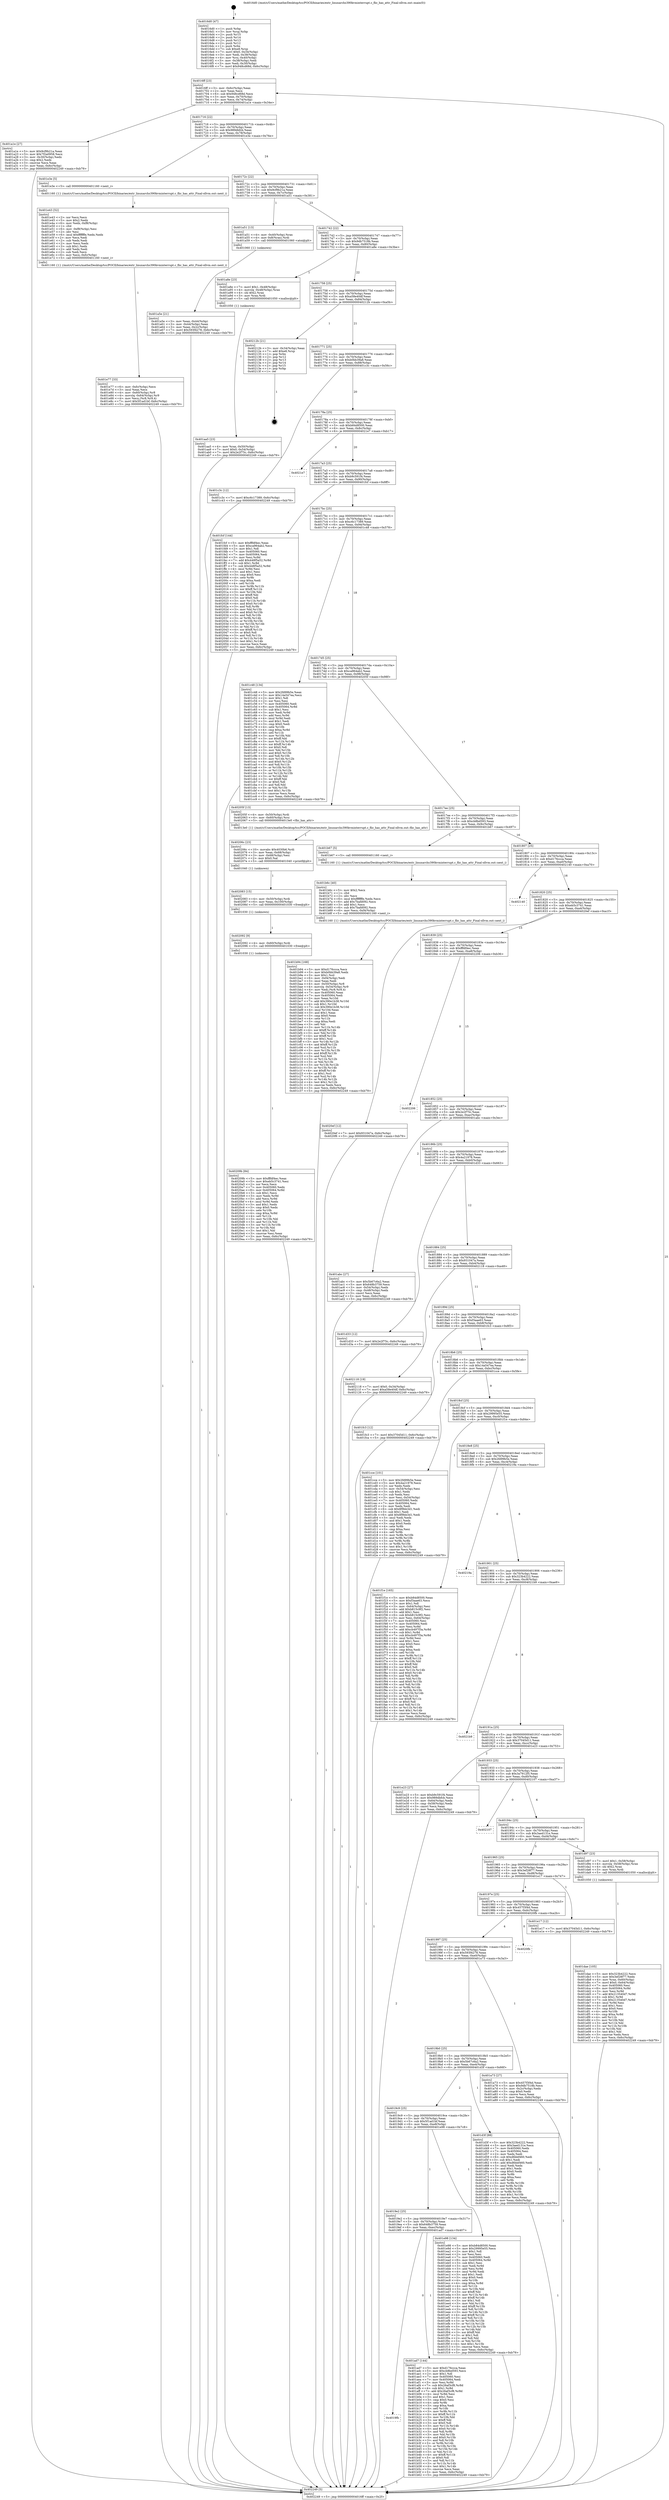 digraph "0x4016d0" {
  label = "0x4016d0 (/mnt/c/Users/mathe/Desktop/tcc/POCII/binaries/extr_linuxarchs390kvminterrupt.c_flic_has_attr_Final-ollvm.out::main(0))"
  labelloc = "t"
  node[shape=record]

  Entry [label="",width=0.3,height=0.3,shape=circle,fillcolor=black,style=filled]
  "0x4016ff" [label="{
     0x4016ff [23]\l
     | [instrs]\l
     &nbsp;&nbsp;0x4016ff \<+3\>: mov -0x6c(%rbp),%eax\l
     &nbsp;&nbsp;0x401702 \<+2\>: mov %eax,%ecx\l
     &nbsp;&nbsp;0x401704 \<+6\>: sub $0x948cd68d,%ecx\l
     &nbsp;&nbsp;0x40170a \<+3\>: mov %eax,-0x70(%rbp)\l
     &nbsp;&nbsp;0x40170d \<+3\>: mov %ecx,-0x74(%rbp)\l
     &nbsp;&nbsp;0x401710 \<+6\>: je 0000000000401a1e \<main+0x34e\>\l
  }"]
  "0x401a1e" [label="{
     0x401a1e [27]\l
     | [instrs]\l
     &nbsp;&nbsp;0x401a1e \<+5\>: mov $0x9cf9b21a,%eax\l
     &nbsp;&nbsp;0x401a23 \<+5\>: mov $0x7f2a0958,%ecx\l
     &nbsp;&nbsp;0x401a28 \<+3\>: mov -0x30(%rbp),%edx\l
     &nbsp;&nbsp;0x401a2b \<+3\>: cmp $0x2,%edx\l
     &nbsp;&nbsp;0x401a2e \<+3\>: cmovne %ecx,%eax\l
     &nbsp;&nbsp;0x401a31 \<+3\>: mov %eax,-0x6c(%rbp)\l
     &nbsp;&nbsp;0x401a34 \<+5\>: jmp 0000000000402249 \<main+0xb79\>\l
  }"]
  "0x401716" [label="{
     0x401716 [22]\l
     | [instrs]\l
     &nbsp;&nbsp;0x401716 \<+5\>: jmp 000000000040171b \<main+0x4b\>\l
     &nbsp;&nbsp;0x40171b \<+3\>: mov -0x70(%rbp),%eax\l
     &nbsp;&nbsp;0x40171e \<+5\>: sub $0x989dbfcb,%eax\l
     &nbsp;&nbsp;0x401723 \<+3\>: mov %eax,-0x78(%rbp)\l
     &nbsp;&nbsp;0x401726 \<+6\>: je 0000000000401e3e \<main+0x76e\>\l
  }"]
  "0x402249" [label="{
     0x402249 [5]\l
     | [instrs]\l
     &nbsp;&nbsp;0x402249 \<+5\>: jmp 00000000004016ff \<main+0x2f\>\l
  }"]
  "0x4016d0" [label="{
     0x4016d0 [47]\l
     | [instrs]\l
     &nbsp;&nbsp;0x4016d0 \<+1\>: push %rbp\l
     &nbsp;&nbsp;0x4016d1 \<+3\>: mov %rsp,%rbp\l
     &nbsp;&nbsp;0x4016d4 \<+2\>: push %r15\l
     &nbsp;&nbsp;0x4016d6 \<+2\>: push %r14\l
     &nbsp;&nbsp;0x4016d8 \<+2\>: push %r13\l
     &nbsp;&nbsp;0x4016da \<+2\>: push %r12\l
     &nbsp;&nbsp;0x4016dc \<+1\>: push %rbx\l
     &nbsp;&nbsp;0x4016dd \<+7\>: sub $0xe8,%rsp\l
     &nbsp;&nbsp;0x4016e4 \<+7\>: movl $0x0,-0x34(%rbp)\l
     &nbsp;&nbsp;0x4016eb \<+3\>: mov %edi,-0x38(%rbp)\l
     &nbsp;&nbsp;0x4016ee \<+4\>: mov %rsi,-0x40(%rbp)\l
     &nbsp;&nbsp;0x4016f2 \<+3\>: mov -0x38(%rbp),%edi\l
     &nbsp;&nbsp;0x4016f5 \<+3\>: mov %edi,-0x30(%rbp)\l
     &nbsp;&nbsp;0x4016f8 \<+7\>: movl $0x948cd68d,-0x6c(%rbp)\l
  }"]
  Exit [label="",width=0.3,height=0.3,shape=circle,fillcolor=black,style=filled,peripheries=2]
  "0x401e3e" [label="{
     0x401e3e [5]\l
     | [instrs]\l
     &nbsp;&nbsp;0x401e3e \<+5\>: call 0000000000401160 \<next_i\>\l
     | [calls]\l
     &nbsp;&nbsp;0x401160 \{1\} (/mnt/c/Users/mathe/Desktop/tcc/POCII/binaries/extr_linuxarchs390kvminterrupt.c_flic_has_attr_Final-ollvm.out::next_i)\l
  }"]
  "0x40172c" [label="{
     0x40172c [22]\l
     | [instrs]\l
     &nbsp;&nbsp;0x40172c \<+5\>: jmp 0000000000401731 \<main+0x61\>\l
     &nbsp;&nbsp;0x401731 \<+3\>: mov -0x70(%rbp),%eax\l
     &nbsp;&nbsp;0x401734 \<+5\>: sub $0x9cf9b21a,%eax\l
     &nbsp;&nbsp;0x401739 \<+3\>: mov %eax,-0x7c(%rbp)\l
     &nbsp;&nbsp;0x40173c \<+6\>: je 0000000000401a51 \<main+0x381\>\l
  }"]
  "0x40209b" [label="{
     0x40209b [84]\l
     | [instrs]\l
     &nbsp;&nbsp;0x40209b \<+5\>: mov $0xfffdf4ec,%eax\l
     &nbsp;&nbsp;0x4020a0 \<+5\>: mov $0xeb5c3741,%esi\l
     &nbsp;&nbsp;0x4020a5 \<+2\>: xor %ecx,%ecx\l
     &nbsp;&nbsp;0x4020a7 \<+7\>: mov 0x405060,%edx\l
     &nbsp;&nbsp;0x4020ae \<+8\>: mov 0x405064,%r8d\l
     &nbsp;&nbsp;0x4020b6 \<+3\>: sub $0x1,%ecx\l
     &nbsp;&nbsp;0x4020b9 \<+3\>: mov %edx,%r9d\l
     &nbsp;&nbsp;0x4020bc \<+3\>: add %ecx,%r9d\l
     &nbsp;&nbsp;0x4020bf \<+4\>: imul %r9d,%edx\l
     &nbsp;&nbsp;0x4020c3 \<+3\>: and $0x1,%edx\l
     &nbsp;&nbsp;0x4020c6 \<+3\>: cmp $0x0,%edx\l
     &nbsp;&nbsp;0x4020c9 \<+4\>: sete %r10b\l
     &nbsp;&nbsp;0x4020cd \<+4\>: cmp $0xa,%r8d\l
     &nbsp;&nbsp;0x4020d1 \<+4\>: setl %r11b\l
     &nbsp;&nbsp;0x4020d5 \<+3\>: mov %r10b,%bl\l
     &nbsp;&nbsp;0x4020d8 \<+3\>: and %r11b,%bl\l
     &nbsp;&nbsp;0x4020db \<+3\>: xor %r11b,%r10b\l
     &nbsp;&nbsp;0x4020de \<+3\>: or %r10b,%bl\l
     &nbsp;&nbsp;0x4020e1 \<+3\>: test $0x1,%bl\l
     &nbsp;&nbsp;0x4020e4 \<+3\>: cmovne %esi,%eax\l
     &nbsp;&nbsp;0x4020e7 \<+3\>: mov %eax,-0x6c(%rbp)\l
     &nbsp;&nbsp;0x4020ea \<+5\>: jmp 0000000000402249 \<main+0xb79\>\l
  }"]
  "0x401a51" [label="{
     0x401a51 [13]\l
     | [instrs]\l
     &nbsp;&nbsp;0x401a51 \<+4\>: mov -0x40(%rbp),%rax\l
     &nbsp;&nbsp;0x401a55 \<+4\>: mov 0x8(%rax),%rdi\l
     &nbsp;&nbsp;0x401a59 \<+5\>: call 0000000000401060 \<atoi@plt\>\l
     | [calls]\l
     &nbsp;&nbsp;0x401060 \{1\} (unknown)\l
  }"]
  "0x401742" [label="{
     0x401742 [22]\l
     | [instrs]\l
     &nbsp;&nbsp;0x401742 \<+5\>: jmp 0000000000401747 \<main+0x77\>\l
     &nbsp;&nbsp;0x401747 \<+3\>: mov -0x70(%rbp),%eax\l
     &nbsp;&nbsp;0x40174a \<+5\>: sub $0x9db7518b,%eax\l
     &nbsp;&nbsp;0x40174f \<+3\>: mov %eax,-0x80(%rbp)\l
     &nbsp;&nbsp;0x401752 \<+6\>: je 0000000000401a8e \<main+0x3be\>\l
  }"]
  "0x401a5e" [label="{
     0x401a5e [21]\l
     | [instrs]\l
     &nbsp;&nbsp;0x401a5e \<+3\>: mov %eax,-0x44(%rbp)\l
     &nbsp;&nbsp;0x401a61 \<+3\>: mov -0x44(%rbp),%eax\l
     &nbsp;&nbsp;0x401a64 \<+3\>: mov %eax,-0x2c(%rbp)\l
     &nbsp;&nbsp;0x401a67 \<+7\>: movl $0x593f4278,-0x6c(%rbp)\l
     &nbsp;&nbsp;0x401a6e \<+5\>: jmp 0000000000402249 \<main+0xb79\>\l
  }"]
  "0x402092" [label="{
     0x402092 [9]\l
     | [instrs]\l
     &nbsp;&nbsp;0x402092 \<+4\>: mov -0x60(%rbp),%rdi\l
     &nbsp;&nbsp;0x402096 \<+5\>: call 0000000000401030 \<free@plt\>\l
     | [calls]\l
     &nbsp;&nbsp;0x401030 \{1\} (unknown)\l
  }"]
  "0x401a8e" [label="{
     0x401a8e [23]\l
     | [instrs]\l
     &nbsp;&nbsp;0x401a8e \<+7\>: movl $0x1,-0x48(%rbp)\l
     &nbsp;&nbsp;0x401a95 \<+4\>: movslq -0x48(%rbp),%rax\l
     &nbsp;&nbsp;0x401a99 \<+4\>: shl $0x2,%rax\l
     &nbsp;&nbsp;0x401a9d \<+3\>: mov %rax,%rdi\l
     &nbsp;&nbsp;0x401aa0 \<+5\>: call 0000000000401050 \<malloc@plt\>\l
     | [calls]\l
     &nbsp;&nbsp;0x401050 \{1\} (unknown)\l
  }"]
  "0x401758" [label="{
     0x401758 [25]\l
     | [instrs]\l
     &nbsp;&nbsp;0x401758 \<+5\>: jmp 000000000040175d \<main+0x8d\>\l
     &nbsp;&nbsp;0x40175d \<+3\>: mov -0x70(%rbp),%eax\l
     &nbsp;&nbsp;0x401760 \<+5\>: sub $0xa58e40df,%eax\l
     &nbsp;&nbsp;0x401765 \<+6\>: mov %eax,-0x84(%rbp)\l
     &nbsp;&nbsp;0x40176b \<+6\>: je 000000000040212b \<main+0xa5b\>\l
  }"]
  "0x402083" [label="{
     0x402083 [15]\l
     | [instrs]\l
     &nbsp;&nbsp;0x402083 \<+4\>: mov -0x50(%rbp),%rdi\l
     &nbsp;&nbsp;0x402087 \<+6\>: mov %eax,-0x100(%rbp)\l
     &nbsp;&nbsp;0x40208d \<+5\>: call 0000000000401030 \<free@plt\>\l
     | [calls]\l
     &nbsp;&nbsp;0x401030 \{1\} (unknown)\l
  }"]
  "0x40212b" [label="{
     0x40212b [21]\l
     | [instrs]\l
     &nbsp;&nbsp;0x40212b \<+3\>: mov -0x34(%rbp),%eax\l
     &nbsp;&nbsp;0x40212e \<+7\>: add $0xe8,%rsp\l
     &nbsp;&nbsp;0x402135 \<+1\>: pop %rbx\l
     &nbsp;&nbsp;0x402136 \<+2\>: pop %r12\l
     &nbsp;&nbsp;0x402138 \<+2\>: pop %r13\l
     &nbsp;&nbsp;0x40213a \<+2\>: pop %r14\l
     &nbsp;&nbsp;0x40213c \<+2\>: pop %r15\l
     &nbsp;&nbsp;0x40213e \<+1\>: pop %rbp\l
     &nbsp;&nbsp;0x40213f \<+1\>: ret\l
  }"]
  "0x401771" [label="{
     0x401771 [25]\l
     | [instrs]\l
     &nbsp;&nbsp;0x401771 \<+5\>: jmp 0000000000401776 \<main+0xa6\>\l
     &nbsp;&nbsp;0x401776 \<+3\>: mov -0x70(%rbp),%eax\l
     &nbsp;&nbsp;0x401779 \<+5\>: sub $0xb0bb39a8,%eax\l
     &nbsp;&nbsp;0x40177e \<+6\>: mov %eax,-0x88(%rbp)\l
     &nbsp;&nbsp;0x401784 \<+6\>: je 0000000000401c3c \<main+0x56c\>\l
  }"]
  "0x40206c" [label="{
     0x40206c [23]\l
     | [instrs]\l
     &nbsp;&nbsp;0x40206c \<+10\>: movabs $0x4030b6,%rdi\l
     &nbsp;&nbsp;0x402076 \<+3\>: mov %eax,-0x68(%rbp)\l
     &nbsp;&nbsp;0x402079 \<+3\>: mov -0x68(%rbp),%esi\l
     &nbsp;&nbsp;0x40207c \<+2\>: mov $0x0,%al\l
     &nbsp;&nbsp;0x40207e \<+5\>: call 0000000000401040 \<printf@plt\>\l
     | [calls]\l
     &nbsp;&nbsp;0x401040 \{1\} (unknown)\l
  }"]
  "0x401c3c" [label="{
     0x401c3c [12]\l
     | [instrs]\l
     &nbsp;&nbsp;0x401c3c \<+7\>: movl $0xc6c17389,-0x6c(%rbp)\l
     &nbsp;&nbsp;0x401c43 \<+5\>: jmp 0000000000402249 \<main+0xb79\>\l
  }"]
  "0x40178a" [label="{
     0x40178a [25]\l
     | [instrs]\l
     &nbsp;&nbsp;0x40178a \<+5\>: jmp 000000000040178f \<main+0xbf\>\l
     &nbsp;&nbsp;0x40178f \<+3\>: mov -0x70(%rbp),%eax\l
     &nbsp;&nbsp;0x401792 \<+5\>: sub $0xb84d8500,%eax\l
     &nbsp;&nbsp;0x401797 \<+6\>: mov %eax,-0x8c(%rbp)\l
     &nbsp;&nbsp;0x40179d \<+6\>: je 00000000004021e7 \<main+0xb17\>\l
  }"]
  "0x401e77" [label="{
     0x401e77 [33]\l
     | [instrs]\l
     &nbsp;&nbsp;0x401e77 \<+6\>: mov -0xfc(%rbp),%ecx\l
     &nbsp;&nbsp;0x401e7d \<+3\>: imul %eax,%ecx\l
     &nbsp;&nbsp;0x401e80 \<+4\>: mov -0x60(%rbp),%r8\l
     &nbsp;&nbsp;0x401e84 \<+4\>: movslq -0x64(%rbp),%r9\l
     &nbsp;&nbsp;0x401e88 \<+4\>: mov %ecx,(%r8,%r9,4)\l
     &nbsp;&nbsp;0x401e8c \<+7\>: movl $0x5f1ad1bf,-0x6c(%rbp)\l
     &nbsp;&nbsp;0x401e93 \<+5\>: jmp 0000000000402249 \<main+0xb79\>\l
  }"]
  "0x4021e7" [label="{
     0x4021e7\l
  }", style=dashed]
  "0x4017a3" [label="{
     0x4017a3 [25]\l
     | [instrs]\l
     &nbsp;&nbsp;0x4017a3 \<+5\>: jmp 00000000004017a8 \<main+0xd8\>\l
     &nbsp;&nbsp;0x4017a8 \<+3\>: mov -0x70(%rbp),%eax\l
     &nbsp;&nbsp;0x4017ab \<+5\>: sub $0xb9c591f4,%eax\l
     &nbsp;&nbsp;0x4017b0 \<+6\>: mov %eax,-0x90(%rbp)\l
     &nbsp;&nbsp;0x4017b6 \<+6\>: je 0000000000401fcf \<main+0x8ff\>\l
  }"]
  "0x401e43" [label="{
     0x401e43 [52]\l
     | [instrs]\l
     &nbsp;&nbsp;0x401e43 \<+2\>: xor %ecx,%ecx\l
     &nbsp;&nbsp;0x401e45 \<+5\>: mov $0x2,%edx\l
     &nbsp;&nbsp;0x401e4a \<+6\>: mov %edx,-0xf8(%rbp)\l
     &nbsp;&nbsp;0x401e50 \<+1\>: cltd\l
     &nbsp;&nbsp;0x401e51 \<+6\>: mov -0xf8(%rbp),%esi\l
     &nbsp;&nbsp;0x401e57 \<+2\>: idiv %esi\l
     &nbsp;&nbsp;0x401e59 \<+6\>: imul $0xfffffffe,%edx,%edx\l
     &nbsp;&nbsp;0x401e5f \<+2\>: mov %ecx,%edi\l
     &nbsp;&nbsp;0x401e61 \<+2\>: sub %edx,%edi\l
     &nbsp;&nbsp;0x401e63 \<+2\>: mov %ecx,%edx\l
     &nbsp;&nbsp;0x401e65 \<+3\>: sub $0x1,%edx\l
     &nbsp;&nbsp;0x401e68 \<+2\>: add %edx,%edi\l
     &nbsp;&nbsp;0x401e6a \<+2\>: sub %edi,%ecx\l
     &nbsp;&nbsp;0x401e6c \<+6\>: mov %ecx,-0xfc(%rbp)\l
     &nbsp;&nbsp;0x401e72 \<+5\>: call 0000000000401160 \<next_i\>\l
     | [calls]\l
     &nbsp;&nbsp;0x401160 \{1\} (/mnt/c/Users/mathe/Desktop/tcc/POCII/binaries/extr_linuxarchs390kvminterrupt.c_flic_has_attr_Final-ollvm.out::next_i)\l
  }"]
  "0x401fcf" [label="{
     0x401fcf [144]\l
     | [instrs]\l
     &nbsp;&nbsp;0x401fcf \<+5\>: mov $0xfffdf4ec,%eax\l
     &nbsp;&nbsp;0x401fd4 \<+5\>: mov $0xca964ab2,%ecx\l
     &nbsp;&nbsp;0x401fd9 \<+2\>: mov $0x1,%dl\l
     &nbsp;&nbsp;0x401fdb \<+7\>: mov 0x405060,%esi\l
     &nbsp;&nbsp;0x401fe2 \<+7\>: mov 0x405064,%edi\l
     &nbsp;&nbsp;0x401fe9 \<+3\>: mov %esi,%r8d\l
     &nbsp;&nbsp;0x401fec \<+7\>: add $0x448f5a52,%r8d\l
     &nbsp;&nbsp;0x401ff3 \<+4\>: sub $0x1,%r8d\l
     &nbsp;&nbsp;0x401ff7 \<+7\>: sub $0x448f5a52,%r8d\l
     &nbsp;&nbsp;0x401ffe \<+4\>: imul %r8d,%esi\l
     &nbsp;&nbsp;0x402002 \<+3\>: and $0x1,%esi\l
     &nbsp;&nbsp;0x402005 \<+3\>: cmp $0x0,%esi\l
     &nbsp;&nbsp;0x402008 \<+4\>: sete %r9b\l
     &nbsp;&nbsp;0x40200c \<+3\>: cmp $0xa,%edi\l
     &nbsp;&nbsp;0x40200f \<+4\>: setl %r10b\l
     &nbsp;&nbsp;0x402013 \<+3\>: mov %r9b,%r11b\l
     &nbsp;&nbsp;0x402016 \<+4\>: xor $0xff,%r11b\l
     &nbsp;&nbsp;0x40201a \<+3\>: mov %r10b,%bl\l
     &nbsp;&nbsp;0x40201d \<+3\>: xor $0xff,%bl\l
     &nbsp;&nbsp;0x402020 \<+3\>: xor $0x0,%dl\l
     &nbsp;&nbsp;0x402023 \<+3\>: mov %r11b,%r14b\l
     &nbsp;&nbsp;0x402026 \<+4\>: and $0x0,%r14b\l
     &nbsp;&nbsp;0x40202a \<+3\>: and %dl,%r9b\l
     &nbsp;&nbsp;0x40202d \<+3\>: mov %bl,%r15b\l
     &nbsp;&nbsp;0x402030 \<+4\>: and $0x0,%r15b\l
     &nbsp;&nbsp;0x402034 \<+3\>: and %dl,%r10b\l
     &nbsp;&nbsp;0x402037 \<+3\>: or %r9b,%r14b\l
     &nbsp;&nbsp;0x40203a \<+3\>: or %r10b,%r15b\l
     &nbsp;&nbsp;0x40203d \<+3\>: xor %r15b,%r14b\l
     &nbsp;&nbsp;0x402040 \<+3\>: or %bl,%r11b\l
     &nbsp;&nbsp;0x402043 \<+4\>: xor $0xff,%r11b\l
     &nbsp;&nbsp;0x402047 \<+3\>: or $0x0,%dl\l
     &nbsp;&nbsp;0x40204a \<+3\>: and %dl,%r11b\l
     &nbsp;&nbsp;0x40204d \<+3\>: or %r11b,%r14b\l
     &nbsp;&nbsp;0x402050 \<+4\>: test $0x1,%r14b\l
     &nbsp;&nbsp;0x402054 \<+3\>: cmovne %ecx,%eax\l
     &nbsp;&nbsp;0x402057 \<+3\>: mov %eax,-0x6c(%rbp)\l
     &nbsp;&nbsp;0x40205a \<+5\>: jmp 0000000000402249 \<main+0xb79\>\l
  }"]
  "0x4017bc" [label="{
     0x4017bc [25]\l
     | [instrs]\l
     &nbsp;&nbsp;0x4017bc \<+5\>: jmp 00000000004017c1 \<main+0xf1\>\l
     &nbsp;&nbsp;0x4017c1 \<+3\>: mov -0x70(%rbp),%eax\l
     &nbsp;&nbsp;0x4017c4 \<+5\>: sub $0xc6c17389,%eax\l
     &nbsp;&nbsp;0x4017c9 \<+6\>: mov %eax,-0x94(%rbp)\l
     &nbsp;&nbsp;0x4017cf \<+6\>: je 0000000000401c48 \<main+0x578\>\l
  }"]
  "0x401dae" [label="{
     0x401dae [105]\l
     | [instrs]\l
     &nbsp;&nbsp;0x401dae \<+5\>: mov $0x323b4222,%ecx\l
     &nbsp;&nbsp;0x401db3 \<+5\>: mov $0x3ef28f77,%edx\l
     &nbsp;&nbsp;0x401db8 \<+4\>: mov %rax,-0x60(%rbp)\l
     &nbsp;&nbsp;0x401dbc \<+7\>: movl $0x0,-0x64(%rbp)\l
     &nbsp;&nbsp;0x401dc3 \<+7\>: mov 0x405060,%esi\l
     &nbsp;&nbsp;0x401dca \<+8\>: mov 0x405064,%r8d\l
     &nbsp;&nbsp;0x401dd2 \<+3\>: mov %esi,%r9d\l
     &nbsp;&nbsp;0x401dd5 \<+7\>: add $0x213540d7,%r9d\l
     &nbsp;&nbsp;0x401ddc \<+4\>: sub $0x1,%r9d\l
     &nbsp;&nbsp;0x401de0 \<+7\>: sub $0x213540d7,%r9d\l
     &nbsp;&nbsp;0x401de7 \<+4\>: imul %r9d,%esi\l
     &nbsp;&nbsp;0x401deb \<+3\>: and $0x1,%esi\l
     &nbsp;&nbsp;0x401dee \<+3\>: cmp $0x0,%esi\l
     &nbsp;&nbsp;0x401df1 \<+4\>: sete %r10b\l
     &nbsp;&nbsp;0x401df5 \<+4\>: cmp $0xa,%r8d\l
     &nbsp;&nbsp;0x401df9 \<+4\>: setl %r11b\l
     &nbsp;&nbsp;0x401dfd \<+3\>: mov %r10b,%bl\l
     &nbsp;&nbsp;0x401e00 \<+3\>: and %r11b,%bl\l
     &nbsp;&nbsp;0x401e03 \<+3\>: xor %r11b,%r10b\l
     &nbsp;&nbsp;0x401e06 \<+3\>: or %r10b,%bl\l
     &nbsp;&nbsp;0x401e09 \<+3\>: test $0x1,%bl\l
     &nbsp;&nbsp;0x401e0c \<+3\>: cmovne %edx,%ecx\l
     &nbsp;&nbsp;0x401e0f \<+3\>: mov %ecx,-0x6c(%rbp)\l
     &nbsp;&nbsp;0x401e12 \<+5\>: jmp 0000000000402249 \<main+0xb79\>\l
  }"]
  "0x401c48" [label="{
     0x401c48 [134]\l
     | [instrs]\l
     &nbsp;&nbsp;0x401c48 \<+5\>: mov $0x2fd99b5e,%eax\l
     &nbsp;&nbsp;0x401c4d \<+5\>: mov $0x14a547ea,%ecx\l
     &nbsp;&nbsp;0x401c52 \<+2\>: mov $0x1,%dl\l
     &nbsp;&nbsp;0x401c54 \<+2\>: xor %esi,%esi\l
     &nbsp;&nbsp;0x401c56 \<+7\>: mov 0x405060,%edi\l
     &nbsp;&nbsp;0x401c5d \<+8\>: mov 0x405064,%r8d\l
     &nbsp;&nbsp;0x401c65 \<+3\>: sub $0x1,%esi\l
     &nbsp;&nbsp;0x401c68 \<+3\>: mov %edi,%r9d\l
     &nbsp;&nbsp;0x401c6b \<+3\>: add %esi,%r9d\l
     &nbsp;&nbsp;0x401c6e \<+4\>: imul %r9d,%edi\l
     &nbsp;&nbsp;0x401c72 \<+3\>: and $0x1,%edi\l
     &nbsp;&nbsp;0x401c75 \<+3\>: cmp $0x0,%edi\l
     &nbsp;&nbsp;0x401c78 \<+4\>: sete %r10b\l
     &nbsp;&nbsp;0x401c7c \<+4\>: cmp $0xa,%r8d\l
     &nbsp;&nbsp;0x401c80 \<+4\>: setl %r11b\l
     &nbsp;&nbsp;0x401c84 \<+3\>: mov %r10b,%bl\l
     &nbsp;&nbsp;0x401c87 \<+3\>: xor $0xff,%bl\l
     &nbsp;&nbsp;0x401c8a \<+3\>: mov %r11b,%r14b\l
     &nbsp;&nbsp;0x401c8d \<+4\>: xor $0xff,%r14b\l
     &nbsp;&nbsp;0x401c91 \<+3\>: xor $0x0,%dl\l
     &nbsp;&nbsp;0x401c94 \<+3\>: mov %bl,%r15b\l
     &nbsp;&nbsp;0x401c97 \<+4\>: and $0x0,%r15b\l
     &nbsp;&nbsp;0x401c9b \<+3\>: and %dl,%r10b\l
     &nbsp;&nbsp;0x401c9e \<+3\>: mov %r14b,%r12b\l
     &nbsp;&nbsp;0x401ca1 \<+4\>: and $0x0,%r12b\l
     &nbsp;&nbsp;0x401ca5 \<+3\>: and %dl,%r11b\l
     &nbsp;&nbsp;0x401ca8 \<+3\>: or %r10b,%r15b\l
     &nbsp;&nbsp;0x401cab \<+3\>: or %r11b,%r12b\l
     &nbsp;&nbsp;0x401cae \<+3\>: xor %r12b,%r15b\l
     &nbsp;&nbsp;0x401cb1 \<+3\>: or %r14b,%bl\l
     &nbsp;&nbsp;0x401cb4 \<+3\>: xor $0xff,%bl\l
     &nbsp;&nbsp;0x401cb7 \<+3\>: or $0x0,%dl\l
     &nbsp;&nbsp;0x401cba \<+2\>: and %dl,%bl\l
     &nbsp;&nbsp;0x401cbc \<+3\>: or %bl,%r15b\l
     &nbsp;&nbsp;0x401cbf \<+4\>: test $0x1,%r15b\l
     &nbsp;&nbsp;0x401cc3 \<+3\>: cmovne %ecx,%eax\l
     &nbsp;&nbsp;0x401cc6 \<+3\>: mov %eax,-0x6c(%rbp)\l
     &nbsp;&nbsp;0x401cc9 \<+5\>: jmp 0000000000402249 \<main+0xb79\>\l
  }"]
  "0x4017d5" [label="{
     0x4017d5 [25]\l
     | [instrs]\l
     &nbsp;&nbsp;0x4017d5 \<+5\>: jmp 00000000004017da \<main+0x10a\>\l
     &nbsp;&nbsp;0x4017da \<+3\>: mov -0x70(%rbp),%eax\l
     &nbsp;&nbsp;0x4017dd \<+5\>: sub $0xca964ab2,%eax\l
     &nbsp;&nbsp;0x4017e2 \<+6\>: mov %eax,-0x98(%rbp)\l
     &nbsp;&nbsp;0x4017e8 \<+6\>: je 000000000040205f \<main+0x98f\>\l
  }"]
  "0x401b94" [label="{
     0x401b94 [168]\l
     | [instrs]\l
     &nbsp;&nbsp;0x401b94 \<+5\>: mov $0xd176ccca,%ecx\l
     &nbsp;&nbsp;0x401b99 \<+5\>: mov $0xb0bb39a8,%edx\l
     &nbsp;&nbsp;0x401b9e \<+3\>: mov $0x1,%sil\l
     &nbsp;&nbsp;0x401ba1 \<+6\>: mov -0xf4(%rbp),%edi\l
     &nbsp;&nbsp;0x401ba7 \<+3\>: imul %eax,%edi\l
     &nbsp;&nbsp;0x401baa \<+4\>: mov -0x50(%rbp),%r8\l
     &nbsp;&nbsp;0x401bae \<+4\>: movslq -0x54(%rbp),%r9\l
     &nbsp;&nbsp;0x401bb2 \<+4\>: mov %edi,(%r8,%r9,4)\l
     &nbsp;&nbsp;0x401bb6 \<+7\>: mov 0x405060,%eax\l
     &nbsp;&nbsp;0x401bbd \<+7\>: mov 0x405064,%edi\l
     &nbsp;&nbsp;0x401bc4 \<+3\>: mov %eax,%r10d\l
     &nbsp;&nbsp;0x401bc7 \<+7\>: add $0x390e1b38,%r10d\l
     &nbsp;&nbsp;0x401bce \<+4\>: sub $0x1,%r10d\l
     &nbsp;&nbsp;0x401bd2 \<+7\>: sub $0x390e1b38,%r10d\l
     &nbsp;&nbsp;0x401bd9 \<+4\>: imul %r10d,%eax\l
     &nbsp;&nbsp;0x401bdd \<+3\>: and $0x1,%eax\l
     &nbsp;&nbsp;0x401be0 \<+3\>: cmp $0x0,%eax\l
     &nbsp;&nbsp;0x401be3 \<+4\>: sete %r11b\l
     &nbsp;&nbsp;0x401be7 \<+3\>: cmp $0xa,%edi\l
     &nbsp;&nbsp;0x401bea \<+3\>: setl %bl\l
     &nbsp;&nbsp;0x401bed \<+3\>: mov %r11b,%r14b\l
     &nbsp;&nbsp;0x401bf0 \<+4\>: xor $0xff,%r14b\l
     &nbsp;&nbsp;0x401bf4 \<+3\>: mov %bl,%r15b\l
     &nbsp;&nbsp;0x401bf7 \<+4\>: xor $0xff,%r15b\l
     &nbsp;&nbsp;0x401bfb \<+4\>: xor $0x1,%sil\l
     &nbsp;&nbsp;0x401bff \<+3\>: mov %r14b,%r12b\l
     &nbsp;&nbsp;0x401c02 \<+4\>: and $0xff,%r12b\l
     &nbsp;&nbsp;0x401c06 \<+3\>: and %sil,%r11b\l
     &nbsp;&nbsp;0x401c09 \<+3\>: mov %r15b,%r13b\l
     &nbsp;&nbsp;0x401c0c \<+4\>: and $0xff,%r13b\l
     &nbsp;&nbsp;0x401c10 \<+3\>: and %sil,%bl\l
     &nbsp;&nbsp;0x401c13 \<+3\>: or %r11b,%r12b\l
     &nbsp;&nbsp;0x401c16 \<+3\>: or %bl,%r13b\l
     &nbsp;&nbsp;0x401c19 \<+3\>: xor %r13b,%r12b\l
     &nbsp;&nbsp;0x401c1c \<+3\>: or %r15b,%r14b\l
     &nbsp;&nbsp;0x401c1f \<+4\>: xor $0xff,%r14b\l
     &nbsp;&nbsp;0x401c23 \<+4\>: or $0x1,%sil\l
     &nbsp;&nbsp;0x401c27 \<+3\>: and %sil,%r14b\l
     &nbsp;&nbsp;0x401c2a \<+3\>: or %r14b,%r12b\l
     &nbsp;&nbsp;0x401c2d \<+4\>: test $0x1,%r12b\l
     &nbsp;&nbsp;0x401c31 \<+3\>: cmovne %edx,%ecx\l
     &nbsp;&nbsp;0x401c34 \<+3\>: mov %ecx,-0x6c(%rbp)\l
     &nbsp;&nbsp;0x401c37 \<+5\>: jmp 0000000000402249 \<main+0xb79\>\l
  }"]
  "0x40205f" [label="{
     0x40205f [13]\l
     | [instrs]\l
     &nbsp;&nbsp;0x40205f \<+4\>: mov -0x50(%rbp),%rdi\l
     &nbsp;&nbsp;0x402063 \<+4\>: mov -0x60(%rbp),%rsi\l
     &nbsp;&nbsp;0x402067 \<+5\>: call 00000000004013e0 \<flic_has_attr\>\l
     | [calls]\l
     &nbsp;&nbsp;0x4013e0 \{1\} (/mnt/c/Users/mathe/Desktop/tcc/POCII/binaries/extr_linuxarchs390kvminterrupt.c_flic_has_attr_Final-ollvm.out::flic_has_attr)\l
  }"]
  "0x4017ee" [label="{
     0x4017ee [25]\l
     | [instrs]\l
     &nbsp;&nbsp;0x4017ee \<+5\>: jmp 00000000004017f3 \<main+0x123\>\l
     &nbsp;&nbsp;0x4017f3 \<+3\>: mov -0x70(%rbp),%eax\l
     &nbsp;&nbsp;0x4017f6 \<+5\>: sub $0xcb8bd593,%eax\l
     &nbsp;&nbsp;0x4017fb \<+6\>: mov %eax,-0x9c(%rbp)\l
     &nbsp;&nbsp;0x401801 \<+6\>: je 0000000000401b67 \<main+0x497\>\l
  }"]
  "0x401b6c" [label="{
     0x401b6c [40]\l
     | [instrs]\l
     &nbsp;&nbsp;0x401b6c \<+5\>: mov $0x2,%ecx\l
     &nbsp;&nbsp;0x401b71 \<+1\>: cltd\l
     &nbsp;&nbsp;0x401b72 \<+2\>: idiv %ecx\l
     &nbsp;&nbsp;0x401b74 \<+6\>: imul $0xfffffffe,%edx,%ecx\l
     &nbsp;&nbsp;0x401b7a \<+6\>: add $0x7bafd092,%ecx\l
     &nbsp;&nbsp;0x401b80 \<+3\>: add $0x1,%ecx\l
     &nbsp;&nbsp;0x401b83 \<+6\>: sub $0x7bafd092,%ecx\l
     &nbsp;&nbsp;0x401b89 \<+6\>: mov %ecx,-0xf4(%rbp)\l
     &nbsp;&nbsp;0x401b8f \<+5\>: call 0000000000401160 \<next_i\>\l
     | [calls]\l
     &nbsp;&nbsp;0x401160 \{1\} (/mnt/c/Users/mathe/Desktop/tcc/POCII/binaries/extr_linuxarchs390kvminterrupt.c_flic_has_attr_Final-ollvm.out::next_i)\l
  }"]
  "0x401b67" [label="{
     0x401b67 [5]\l
     | [instrs]\l
     &nbsp;&nbsp;0x401b67 \<+5\>: call 0000000000401160 \<next_i\>\l
     | [calls]\l
     &nbsp;&nbsp;0x401160 \{1\} (/mnt/c/Users/mathe/Desktop/tcc/POCII/binaries/extr_linuxarchs390kvminterrupt.c_flic_has_attr_Final-ollvm.out::next_i)\l
  }"]
  "0x401807" [label="{
     0x401807 [25]\l
     | [instrs]\l
     &nbsp;&nbsp;0x401807 \<+5\>: jmp 000000000040180c \<main+0x13c\>\l
     &nbsp;&nbsp;0x40180c \<+3\>: mov -0x70(%rbp),%eax\l
     &nbsp;&nbsp;0x40180f \<+5\>: sub $0xd176ccca,%eax\l
     &nbsp;&nbsp;0x401814 \<+6\>: mov %eax,-0xa0(%rbp)\l
     &nbsp;&nbsp;0x40181a \<+6\>: je 0000000000402140 \<main+0xa70\>\l
  }"]
  "0x4019fb" [label="{
     0x4019fb\l
  }", style=dashed]
  "0x402140" [label="{
     0x402140\l
  }", style=dashed]
  "0x401820" [label="{
     0x401820 [25]\l
     | [instrs]\l
     &nbsp;&nbsp;0x401820 \<+5\>: jmp 0000000000401825 \<main+0x155\>\l
     &nbsp;&nbsp;0x401825 \<+3\>: mov -0x70(%rbp),%eax\l
     &nbsp;&nbsp;0x401828 \<+5\>: sub $0xeb5c3741,%eax\l
     &nbsp;&nbsp;0x40182d \<+6\>: mov %eax,-0xa4(%rbp)\l
     &nbsp;&nbsp;0x401833 \<+6\>: je 00000000004020ef \<main+0xa1f\>\l
  }"]
  "0x401ad7" [label="{
     0x401ad7 [144]\l
     | [instrs]\l
     &nbsp;&nbsp;0x401ad7 \<+5\>: mov $0xd176ccca,%eax\l
     &nbsp;&nbsp;0x401adc \<+5\>: mov $0xcb8bd593,%ecx\l
     &nbsp;&nbsp;0x401ae1 \<+2\>: mov $0x1,%dl\l
     &nbsp;&nbsp;0x401ae3 \<+7\>: mov 0x405060,%esi\l
     &nbsp;&nbsp;0x401aea \<+7\>: mov 0x405064,%edi\l
     &nbsp;&nbsp;0x401af1 \<+3\>: mov %esi,%r8d\l
     &nbsp;&nbsp;0x401af4 \<+7\>: sub $0x26af3cf8,%r8d\l
     &nbsp;&nbsp;0x401afb \<+4\>: sub $0x1,%r8d\l
     &nbsp;&nbsp;0x401aff \<+7\>: add $0x26af3cf8,%r8d\l
     &nbsp;&nbsp;0x401b06 \<+4\>: imul %r8d,%esi\l
     &nbsp;&nbsp;0x401b0a \<+3\>: and $0x1,%esi\l
     &nbsp;&nbsp;0x401b0d \<+3\>: cmp $0x0,%esi\l
     &nbsp;&nbsp;0x401b10 \<+4\>: sete %r9b\l
     &nbsp;&nbsp;0x401b14 \<+3\>: cmp $0xa,%edi\l
     &nbsp;&nbsp;0x401b17 \<+4\>: setl %r10b\l
     &nbsp;&nbsp;0x401b1b \<+3\>: mov %r9b,%r11b\l
     &nbsp;&nbsp;0x401b1e \<+4\>: xor $0xff,%r11b\l
     &nbsp;&nbsp;0x401b22 \<+3\>: mov %r10b,%bl\l
     &nbsp;&nbsp;0x401b25 \<+3\>: xor $0xff,%bl\l
     &nbsp;&nbsp;0x401b28 \<+3\>: xor $0x0,%dl\l
     &nbsp;&nbsp;0x401b2b \<+3\>: mov %r11b,%r14b\l
     &nbsp;&nbsp;0x401b2e \<+4\>: and $0x0,%r14b\l
     &nbsp;&nbsp;0x401b32 \<+3\>: and %dl,%r9b\l
     &nbsp;&nbsp;0x401b35 \<+3\>: mov %bl,%r15b\l
     &nbsp;&nbsp;0x401b38 \<+4\>: and $0x0,%r15b\l
     &nbsp;&nbsp;0x401b3c \<+3\>: and %dl,%r10b\l
     &nbsp;&nbsp;0x401b3f \<+3\>: or %r9b,%r14b\l
     &nbsp;&nbsp;0x401b42 \<+3\>: or %r10b,%r15b\l
     &nbsp;&nbsp;0x401b45 \<+3\>: xor %r15b,%r14b\l
     &nbsp;&nbsp;0x401b48 \<+3\>: or %bl,%r11b\l
     &nbsp;&nbsp;0x401b4b \<+4\>: xor $0xff,%r11b\l
     &nbsp;&nbsp;0x401b4f \<+3\>: or $0x0,%dl\l
     &nbsp;&nbsp;0x401b52 \<+3\>: and %dl,%r11b\l
     &nbsp;&nbsp;0x401b55 \<+3\>: or %r11b,%r14b\l
     &nbsp;&nbsp;0x401b58 \<+4\>: test $0x1,%r14b\l
     &nbsp;&nbsp;0x401b5c \<+3\>: cmovne %ecx,%eax\l
     &nbsp;&nbsp;0x401b5f \<+3\>: mov %eax,-0x6c(%rbp)\l
     &nbsp;&nbsp;0x401b62 \<+5\>: jmp 0000000000402249 \<main+0xb79\>\l
  }"]
  "0x4020ef" [label="{
     0x4020ef [12]\l
     | [instrs]\l
     &nbsp;&nbsp;0x4020ef \<+7\>: movl $0x931047a,-0x6c(%rbp)\l
     &nbsp;&nbsp;0x4020f6 \<+5\>: jmp 0000000000402249 \<main+0xb79\>\l
  }"]
  "0x401839" [label="{
     0x401839 [25]\l
     | [instrs]\l
     &nbsp;&nbsp;0x401839 \<+5\>: jmp 000000000040183e \<main+0x16e\>\l
     &nbsp;&nbsp;0x40183e \<+3\>: mov -0x70(%rbp),%eax\l
     &nbsp;&nbsp;0x401841 \<+5\>: sub $0xfffdf4ec,%eax\l
     &nbsp;&nbsp;0x401846 \<+6\>: mov %eax,-0xa8(%rbp)\l
     &nbsp;&nbsp;0x40184c \<+6\>: je 0000000000402206 \<main+0xb36\>\l
  }"]
  "0x4019e2" [label="{
     0x4019e2 [25]\l
     | [instrs]\l
     &nbsp;&nbsp;0x4019e2 \<+5\>: jmp 00000000004019e7 \<main+0x317\>\l
     &nbsp;&nbsp;0x4019e7 \<+3\>: mov -0x70(%rbp),%eax\l
     &nbsp;&nbsp;0x4019ea \<+5\>: sub $0x648b3759,%eax\l
     &nbsp;&nbsp;0x4019ef \<+6\>: mov %eax,-0xec(%rbp)\l
     &nbsp;&nbsp;0x4019f5 \<+6\>: je 0000000000401ad7 \<main+0x407\>\l
  }"]
  "0x402206" [label="{
     0x402206\l
  }", style=dashed]
  "0x401852" [label="{
     0x401852 [25]\l
     | [instrs]\l
     &nbsp;&nbsp;0x401852 \<+5\>: jmp 0000000000401857 \<main+0x187\>\l
     &nbsp;&nbsp;0x401857 \<+3\>: mov -0x70(%rbp),%eax\l
     &nbsp;&nbsp;0x40185a \<+5\>: sub $0x2e2f75c,%eax\l
     &nbsp;&nbsp;0x40185f \<+6\>: mov %eax,-0xac(%rbp)\l
     &nbsp;&nbsp;0x401865 \<+6\>: je 0000000000401abc \<main+0x3ec\>\l
  }"]
  "0x401e98" [label="{
     0x401e98 [134]\l
     | [instrs]\l
     &nbsp;&nbsp;0x401e98 \<+5\>: mov $0xb84d8500,%eax\l
     &nbsp;&nbsp;0x401e9d \<+5\>: mov $0x29995e55,%ecx\l
     &nbsp;&nbsp;0x401ea2 \<+2\>: mov $0x1,%dl\l
     &nbsp;&nbsp;0x401ea4 \<+2\>: xor %esi,%esi\l
     &nbsp;&nbsp;0x401ea6 \<+7\>: mov 0x405060,%edi\l
     &nbsp;&nbsp;0x401ead \<+8\>: mov 0x405064,%r8d\l
     &nbsp;&nbsp;0x401eb5 \<+3\>: sub $0x1,%esi\l
     &nbsp;&nbsp;0x401eb8 \<+3\>: mov %edi,%r9d\l
     &nbsp;&nbsp;0x401ebb \<+3\>: add %esi,%r9d\l
     &nbsp;&nbsp;0x401ebe \<+4\>: imul %r9d,%edi\l
     &nbsp;&nbsp;0x401ec2 \<+3\>: and $0x1,%edi\l
     &nbsp;&nbsp;0x401ec5 \<+3\>: cmp $0x0,%edi\l
     &nbsp;&nbsp;0x401ec8 \<+4\>: sete %r10b\l
     &nbsp;&nbsp;0x401ecc \<+4\>: cmp $0xa,%r8d\l
     &nbsp;&nbsp;0x401ed0 \<+4\>: setl %r11b\l
     &nbsp;&nbsp;0x401ed4 \<+3\>: mov %r10b,%bl\l
     &nbsp;&nbsp;0x401ed7 \<+3\>: xor $0xff,%bl\l
     &nbsp;&nbsp;0x401eda \<+3\>: mov %r11b,%r14b\l
     &nbsp;&nbsp;0x401edd \<+4\>: xor $0xff,%r14b\l
     &nbsp;&nbsp;0x401ee1 \<+3\>: xor $0x1,%dl\l
     &nbsp;&nbsp;0x401ee4 \<+3\>: mov %bl,%r15b\l
     &nbsp;&nbsp;0x401ee7 \<+4\>: and $0xff,%r15b\l
     &nbsp;&nbsp;0x401eeb \<+3\>: and %dl,%r10b\l
     &nbsp;&nbsp;0x401eee \<+3\>: mov %r14b,%r12b\l
     &nbsp;&nbsp;0x401ef1 \<+4\>: and $0xff,%r12b\l
     &nbsp;&nbsp;0x401ef5 \<+3\>: and %dl,%r11b\l
     &nbsp;&nbsp;0x401ef8 \<+3\>: or %r10b,%r15b\l
     &nbsp;&nbsp;0x401efb \<+3\>: or %r11b,%r12b\l
     &nbsp;&nbsp;0x401efe \<+3\>: xor %r12b,%r15b\l
     &nbsp;&nbsp;0x401f01 \<+3\>: or %r14b,%bl\l
     &nbsp;&nbsp;0x401f04 \<+3\>: xor $0xff,%bl\l
     &nbsp;&nbsp;0x401f07 \<+3\>: or $0x1,%dl\l
     &nbsp;&nbsp;0x401f0a \<+2\>: and %dl,%bl\l
     &nbsp;&nbsp;0x401f0c \<+3\>: or %bl,%r15b\l
     &nbsp;&nbsp;0x401f0f \<+4\>: test $0x1,%r15b\l
     &nbsp;&nbsp;0x401f13 \<+3\>: cmovne %ecx,%eax\l
     &nbsp;&nbsp;0x401f16 \<+3\>: mov %eax,-0x6c(%rbp)\l
     &nbsp;&nbsp;0x401f19 \<+5\>: jmp 0000000000402249 \<main+0xb79\>\l
  }"]
  "0x401abc" [label="{
     0x401abc [27]\l
     | [instrs]\l
     &nbsp;&nbsp;0x401abc \<+5\>: mov $0x5b67c6a2,%eax\l
     &nbsp;&nbsp;0x401ac1 \<+5\>: mov $0x648b3759,%ecx\l
     &nbsp;&nbsp;0x401ac6 \<+3\>: mov -0x54(%rbp),%edx\l
     &nbsp;&nbsp;0x401ac9 \<+3\>: cmp -0x48(%rbp),%edx\l
     &nbsp;&nbsp;0x401acc \<+3\>: cmovl %ecx,%eax\l
     &nbsp;&nbsp;0x401acf \<+3\>: mov %eax,-0x6c(%rbp)\l
     &nbsp;&nbsp;0x401ad2 \<+5\>: jmp 0000000000402249 \<main+0xb79\>\l
  }"]
  "0x40186b" [label="{
     0x40186b [25]\l
     | [instrs]\l
     &nbsp;&nbsp;0x40186b \<+5\>: jmp 0000000000401870 \<main+0x1a0\>\l
     &nbsp;&nbsp;0x401870 \<+3\>: mov -0x70(%rbp),%eax\l
     &nbsp;&nbsp;0x401873 \<+5\>: sub $0x4a21978,%eax\l
     &nbsp;&nbsp;0x401878 \<+6\>: mov %eax,-0xb0(%rbp)\l
     &nbsp;&nbsp;0x40187e \<+6\>: je 0000000000401d33 \<main+0x663\>\l
  }"]
  "0x4019c9" [label="{
     0x4019c9 [25]\l
     | [instrs]\l
     &nbsp;&nbsp;0x4019c9 \<+5\>: jmp 00000000004019ce \<main+0x2fe\>\l
     &nbsp;&nbsp;0x4019ce \<+3\>: mov -0x70(%rbp),%eax\l
     &nbsp;&nbsp;0x4019d1 \<+5\>: sub $0x5f1ad1bf,%eax\l
     &nbsp;&nbsp;0x4019d6 \<+6\>: mov %eax,-0xe8(%rbp)\l
     &nbsp;&nbsp;0x4019dc \<+6\>: je 0000000000401e98 \<main+0x7c8\>\l
  }"]
  "0x401d33" [label="{
     0x401d33 [12]\l
     | [instrs]\l
     &nbsp;&nbsp;0x401d33 \<+7\>: movl $0x2e2f75c,-0x6c(%rbp)\l
     &nbsp;&nbsp;0x401d3a \<+5\>: jmp 0000000000402249 \<main+0xb79\>\l
  }"]
  "0x401884" [label="{
     0x401884 [25]\l
     | [instrs]\l
     &nbsp;&nbsp;0x401884 \<+5\>: jmp 0000000000401889 \<main+0x1b9\>\l
     &nbsp;&nbsp;0x401889 \<+3\>: mov -0x70(%rbp),%eax\l
     &nbsp;&nbsp;0x40188c \<+5\>: sub $0x931047a,%eax\l
     &nbsp;&nbsp;0x401891 \<+6\>: mov %eax,-0xb4(%rbp)\l
     &nbsp;&nbsp;0x401897 \<+6\>: je 0000000000402118 \<main+0xa48\>\l
  }"]
  "0x401d3f" [label="{
     0x401d3f [88]\l
     | [instrs]\l
     &nbsp;&nbsp;0x401d3f \<+5\>: mov $0x323b4222,%eax\l
     &nbsp;&nbsp;0x401d44 \<+5\>: mov $0x3aed131e,%ecx\l
     &nbsp;&nbsp;0x401d49 \<+7\>: mov 0x405060,%edx\l
     &nbsp;&nbsp;0x401d50 \<+7\>: mov 0x405064,%esi\l
     &nbsp;&nbsp;0x401d57 \<+2\>: mov %edx,%edi\l
     &nbsp;&nbsp;0x401d59 \<+6\>: sub $0xd6bbf460,%edi\l
     &nbsp;&nbsp;0x401d5f \<+3\>: sub $0x1,%edi\l
     &nbsp;&nbsp;0x401d62 \<+6\>: add $0xd6bbf460,%edi\l
     &nbsp;&nbsp;0x401d68 \<+3\>: imul %edi,%edx\l
     &nbsp;&nbsp;0x401d6b \<+3\>: and $0x1,%edx\l
     &nbsp;&nbsp;0x401d6e \<+3\>: cmp $0x0,%edx\l
     &nbsp;&nbsp;0x401d71 \<+4\>: sete %r8b\l
     &nbsp;&nbsp;0x401d75 \<+3\>: cmp $0xa,%esi\l
     &nbsp;&nbsp;0x401d78 \<+4\>: setl %r9b\l
     &nbsp;&nbsp;0x401d7c \<+3\>: mov %r8b,%r10b\l
     &nbsp;&nbsp;0x401d7f \<+3\>: and %r9b,%r10b\l
     &nbsp;&nbsp;0x401d82 \<+3\>: xor %r9b,%r8b\l
     &nbsp;&nbsp;0x401d85 \<+3\>: or %r8b,%r10b\l
     &nbsp;&nbsp;0x401d88 \<+4\>: test $0x1,%r10b\l
     &nbsp;&nbsp;0x401d8c \<+3\>: cmovne %ecx,%eax\l
     &nbsp;&nbsp;0x401d8f \<+3\>: mov %eax,-0x6c(%rbp)\l
     &nbsp;&nbsp;0x401d92 \<+5\>: jmp 0000000000402249 \<main+0xb79\>\l
  }"]
  "0x402118" [label="{
     0x402118 [19]\l
     | [instrs]\l
     &nbsp;&nbsp;0x402118 \<+7\>: movl $0x0,-0x34(%rbp)\l
     &nbsp;&nbsp;0x40211f \<+7\>: movl $0xa58e40df,-0x6c(%rbp)\l
     &nbsp;&nbsp;0x402126 \<+5\>: jmp 0000000000402249 \<main+0xb79\>\l
  }"]
  "0x40189d" [label="{
     0x40189d [25]\l
     | [instrs]\l
     &nbsp;&nbsp;0x40189d \<+5\>: jmp 00000000004018a2 \<main+0x1d2\>\l
     &nbsp;&nbsp;0x4018a2 \<+3\>: mov -0x70(%rbp),%eax\l
     &nbsp;&nbsp;0x4018a5 \<+5\>: sub $0xf3aae63,%eax\l
     &nbsp;&nbsp;0x4018aa \<+6\>: mov %eax,-0xb8(%rbp)\l
     &nbsp;&nbsp;0x4018b0 \<+6\>: je 0000000000401fc3 \<main+0x8f3\>\l
  }"]
  "0x401aa5" [label="{
     0x401aa5 [23]\l
     | [instrs]\l
     &nbsp;&nbsp;0x401aa5 \<+4\>: mov %rax,-0x50(%rbp)\l
     &nbsp;&nbsp;0x401aa9 \<+7\>: movl $0x0,-0x54(%rbp)\l
     &nbsp;&nbsp;0x401ab0 \<+7\>: movl $0x2e2f75c,-0x6c(%rbp)\l
     &nbsp;&nbsp;0x401ab7 \<+5\>: jmp 0000000000402249 \<main+0xb79\>\l
  }"]
  "0x401fc3" [label="{
     0x401fc3 [12]\l
     | [instrs]\l
     &nbsp;&nbsp;0x401fc3 \<+7\>: movl $0x37045d11,-0x6c(%rbp)\l
     &nbsp;&nbsp;0x401fca \<+5\>: jmp 0000000000402249 \<main+0xb79\>\l
  }"]
  "0x4018b6" [label="{
     0x4018b6 [25]\l
     | [instrs]\l
     &nbsp;&nbsp;0x4018b6 \<+5\>: jmp 00000000004018bb \<main+0x1eb\>\l
     &nbsp;&nbsp;0x4018bb \<+3\>: mov -0x70(%rbp),%eax\l
     &nbsp;&nbsp;0x4018be \<+5\>: sub $0x14a547ea,%eax\l
     &nbsp;&nbsp;0x4018c3 \<+6\>: mov %eax,-0xbc(%rbp)\l
     &nbsp;&nbsp;0x4018c9 \<+6\>: je 0000000000401cce \<main+0x5fe\>\l
  }"]
  "0x4019b0" [label="{
     0x4019b0 [25]\l
     | [instrs]\l
     &nbsp;&nbsp;0x4019b0 \<+5\>: jmp 00000000004019b5 \<main+0x2e5\>\l
     &nbsp;&nbsp;0x4019b5 \<+3\>: mov -0x70(%rbp),%eax\l
     &nbsp;&nbsp;0x4019b8 \<+5\>: sub $0x5b67c6a2,%eax\l
     &nbsp;&nbsp;0x4019bd \<+6\>: mov %eax,-0xe4(%rbp)\l
     &nbsp;&nbsp;0x4019c3 \<+6\>: je 0000000000401d3f \<main+0x66f\>\l
  }"]
  "0x401cce" [label="{
     0x401cce [101]\l
     | [instrs]\l
     &nbsp;&nbsp;0x401cce \<+5\>: mov $0x2fd99b5e,%eax\l
     &nbsp;&nbsp;0x401cd3 \<+5\>: mov $0x4a21978,%ecx\l
     &nbsp;&nbsp;0x401cd8 \<+2\>: xor %edx,%edx\l
     &nbsp;&nbsp;0x401cda \<+3\>: mov -0x54(%rbp),%esi\l
     &nbsp;&nbsp;0x401cdd \<+3\>: sub $0x1,%edx\l
     &nbsp;&nbsp;0x401ce0 \<+2\>: sub %edx,%esi\l
     &nbsp;&nbsp;0x401ce2 \<+3\>: mov %esi,-0x54(%rbp)\l
     &nbsp;&nbsp;0x401ce5 \<+7\>: mov 0x405060,%edx\l
     &nbsp;&nbsp;0x401cec \<+7\>: mov 0x405064,%esi\l
     &nbsp;&nbsp;0x401cf3 \<+2\>: mov %edx,%edi\l
     &nbsp;&nbsp;0x401cf5 \<+6\>: sub $0x8f9bb3d1,%edi\l
     &nbsp;&nbsp;0x401cfb \<+3\>: sub $0x1,%edi\l
     &nbsp;&nbsp;0x401cfe \<+6\>: add $0x8f9bb3d1,%edi\l
     &nbsp;&nbsp;0x401d04 \<+3\>: imul %edi,%edx\l
     &nbsp;&nbsp;0x401d07 \<+3\>: and $0x1,%edx\l
     &nbsp;&nbsp;0x401d0a \<+3\>: cmp $0x0,%edx\l
     &nbsp;&nbsp;0x401d0d \<+4\>: sete %r8b\l
     &nbsp;&nbsp;0x401d11 \<+3\>: cmp $0xa,%esi\l
     &nbsp;&nbsp;0x401d14 \<+4\>: setl %r9b\l
     &nbsp;&nbsp;0x401d18 \<+3\>: mov %r8b,%r10b\l
     &nbsp;&nbsp;0x401d1b \<+3\>: and %r9b,%r10b\l
     &nbsp;&nbsp;0x401d1e \<+3\>: xor %r9b,%r8b\l
     &nbsp;&nbsp;0x401d21 \<+3\>: or %r8b,%r10b\l
     &nbsp;&nbsp;0x401d24 \<+4\>: test $0x1,%r10b\l
     &nbsp;&nbsp;0x401d28 \<+3\>: cmovne %ecx,%eax\l
     &nbsp;&nbsp;0x401d2b \<+3\>: mov %eax,-0x6c(%rbp)\l
     &nbsp;&nbsp;0x401d2e \<+5\>: jmp 0000000000402249 \<main+0xb79\>\l
  }"]
  "0x4018cf" [label="{
     0x4018cf [25]\l
     | [instrs]\l
     &nbsp;&nbsp;0x4018cf \<+5\>: jmp 00000000004018d4 \<main+0x204\>\l
     &nbsp;&nbsp;0x4018d4 \<+3\>: mov -0x70(%rbp),%eax\l
     &nbsp;&nbsp;0x4018d7 \<+5\>: sub $0x29995e55,%eax\l
     &nbsp;&nbsp;0x4018dc \<+6\>: mov %eax,-0xc0(%rbp)\l
     &nbsp;&nbsp;0x4018e2 \<+6\>: je 0000000000401f1e \<main+0x84e\>\l
  }"]
  "0x401a73" [label="{
     0x401a73 [27]\l
     | [instrs]\l
     &nbsp;&nbsp;0x401a73 \<+5\>: mov $0x457f3f4d,%eax\l
     &nbsp;&nbsp;0x401a78 \<+5\>: mov $0x9db7518b,%ecx\l
     &nbsp;&nbsp;0x401a7d \<+3\>: mov -0x2c(%rbp),%edx\l
     &nbsp;&nbsp;0x401a80 \<+3\>: cmp $0x0,%edx\l
     &nbsp;&nbsp;0x401a83 \<+3\>: cmove %ecx,%eax\l
     &nbsp;&nbsp;0x401a86 \<+3\>: mov %eax,-0x6c(%rbp)\l
     &nbsp;&nbsp;0x401a89 \<+5\>: jmp 0000000000402249 \<main+0xb79\>\l
  }"]
  "0x401f1e" [label="{
     0x401f1e [165]\l
     | [instrs]\l
     &nbsp;&nbsp;0x401f1e \<+5\>: mov $0xb84d8500,%eax\l
     &nbsp;&nbsp;0x401f23 \<+5\>: mov $0xf3aae63,%ecx\l
     &nbsp;&nbsp;0x401f28 \<+2\>: mov $0x1,%dl\l
     &nbsp;&nbsp;0x401f2a \<+3\>: mov -0x64(%rbp),%esi\l
     &nbsp;&nbsp;0x401f2d \<+6\>: add $0xb815c9f2,%esi\l
     &nbsp;&nbsp;0x401f33 \<+3\>: add $0x1,%esi\l
     &nbsp;&nbsp;0x401f36 \<+6\>: sub $0xb815c9f2,%esi\l
     &nbsp;&nbsp;0x401f3c \<+3\>: mov %esi,-0x64(%rbp)\l
     &nbsp;&nbsp;0x401f3f \<+7\>: mov 0x405060,%esi\l
     &nbsp;&nbsp;0x401f46 \<+7\>: mov 0x405064,%edi\l
     &nbsp;&nbsp;0x401f4d \<+3\>: mov %esi,%r8d\l
     &nbsp;&nbsp;0x401f50 \<+7\>: add $0xcb497f3a,%r8d\l
     &nbsp;&nbsp;0x401f57 \<+4\>: sub $0x1,%r8d\l
     &nbsp;&nbsp;0x401f5b \<+7\>: sub $0xcb497f3a,%r8d\l
     &nbsp;&nbsp;0x401f62 \<+4\>: imul %r8d,%esi\l
     &nbsp;&nbsp;0x401f66 \<+3\>: and $0x1,%esi\l
     &nbsp;&nbsp;0x401f69 \<+3\>: cmp $0x0,%esi\l
     &nbsp;&nbsp;0x401f6c \<+4\>: sete %r9b\l
     &nbsp;&nbsp;0x401f70 \<+3\>: cmp $0xa,%edi\l
     &nbsp;&nbsp;0x401f73 \<+4\>: setl %r10b\l
     &nbsp;&nbsp;0x401f77 \<+3\>: mov %r9b,%r11b\l
     &nbsp;&nbsp;0x401f7a \<+4\>: xor $0xff,%r11b\l
     &nbsp;&nbsp;0x401f7e \<+3\>: mov %r10b,%bl\l
     &nbsp;&nbsp;0x401f81 \<+3\>: xor $0xff,%bl\l
     &nbsp;&nbsp;0x401f84 \<+3\>: xor $0x0,%dl\l
     &nbsp;&nbsp;0x401f87 \<+3\>: mov %r11b,%r14b\l
     &nbsp;&nbsp;0x401f8a \<+4\>: and $0x0,%r14b\l
     &nbsp;&nbsp;0x401f8e \<+3\>: and %dl,%r9b\l
     &nbsp;&nbsp;0x401f91 \<+3\>: mov %bl,%r15b\l
     &nbsp;&nbsp;0x401f94 \<+4\>: and $0x0,%r15b\l
     &nbsp;&nbsp;0x401f98 \<+3\>: and %dl,%r10b\l
     &nbsp;&nbsp;0x401f9b \<+3\>: or %r9b,%r14b\l
     &nbsp;&nbsp;0x401f9e \<+3\>: or %r10b,%r15b\l
     &nbsp;&nbsp;0x401fa1 \<+3\>: xor %r15b,%r14b\l
     &nbsp;&nbsp;0x401fa4 \<+3\>: or %bl,%r11b\l
     &nbsp;&nbsp;0x401fa7 \<+4\>: xor $0xff,%r11b\l
     &nbsp;&nbsp;0x401fab \<+3\>: or $0x0,%dl\l
     &nbsp;&nbsp;0x401fae \<+3\>: and %dl,%r11b\l
     &nbsp;&nbsp;0x401fb1 \<+3\>: or %r11b,%r14b\l
     &nbsp;&nbsp;0x401fb4 \<+4\>: test $0x1,%r14b\l
     &nbsp;&nbsp;0x401fb8 \<+3\>: cmovne %ecx,%eax\l
     &nbsp;&nbsp;0x401fbb \<+3\>: mov %eax,-0x6c(%rbp)\l
     &nbsp;&nbsp;0x401fbe \<+5\>: jmp 0000000000402249 \<main+0xb79\>\l
  }"]
  "0x4018e8" [label="{
     0x4018e8 [25]\l
     | [instrs]\l
     &nbsp;&nbsp;0x4018e8 \<+5\>: jmp 00000000004018ed \<main+0x21d\>\l
     &nbsp;&nbsp;0x4018ed \<+3\>: mov -0x70(%rbp),%eax\l
     &nbsp;&nbsp;0x4018f0 \<+5\>: sub $0x2fd99b5e,%eax\l
     &nbsp;&nbsp;0x4018f5 \<+6\>: mov %eax,-0xc4(%rbp)\l
     &nbsp;&nbsp;0x4018fb \<+6\>: je 000000000040219a \<main+0xaca\>\l
  }"]
  "0x401997" [label="{
     0x401997 [25]\l
     | [instrs]\l
     &nbsp;&nbsp;0x401997 \<+5\>: jmp 000000000040199c \<main+0x2cc\>\l
     &nbsp;&nbsp;0x40199c \<+3\>: mov -0x70(%rbp),%eax\l
     &nbsp;&nbsp;0x40199f \<+5\>: sub $0x593f4278,%eax\l
     &nbsp;&nbsp;0x4019a4 \<+6\>: mov %eax,-0xe0(%rbp)\l
     &nbsp;&nbsp;0x4019aa \<+6\>: je 0000000000401a73 \<main+0x3a3\>\l
  }"]
  "0x40219a" [label="{
     0x40219a\l
  }", style=dashed]
  "0x401901" [label="{
     0x401901 [25]\l
     | [instrs]\l
     &nbsp;&nbsp;0x401901 \<+5\>: jmp 0000000000401906 \<main+0x236\>\l
     &nbsp;&nbsp;0x401906 \<+3\>: mov -0x70(%rbp),%eax\l
     &nbsp;&nbsp;0x401909 \<+5\>: sub $0x323b4222,%eax\l
     &nbsp;&nbsp;0x40190e \<+6\>: mov %eax,-0xc8(%rbp)\l
     &nbsp;&nbsp;0x401914 \<+6\>: je 00000000004021b9 \<main+0xae9\>\l
  }"]
  "0x4020fb" [label="{
     0x4020fb\l
  }", style=dashed]
  "0x4021b9" [label="{
     0x4021b9\l
  }", style=dashed]
  "0x40191a" [label="{
     0x40191a [25]\l
     | [instrs]\l
     &nbsp;&nbsp;0x40191a \<+5\>: jmp 000000000040191f \<main+0x24f\>\l
     &nbsp;&nbsp;0x40191f \<+3\>: mov -0x70(%rbp),%eax\l
     &nbsp;&nbsp;0x401922 \<+5\>: sub $0x37045d11,%eax\l
     &nbsp;&nbsp;0x401927 \<+6\>: mov %eax,-0xcc(%rbp)\l
     &nbsp;&nbsp;0x40192d \<+6\>: je 0000000000401e23 \<main+0x753\>\l
  }"]
  "0x40197e" [label="{
     0x40197e [25]\l
     | [instrs]\l
     &nbsp;&nbsp;0x40197e \<+5\>: jmp 0000000000401983 \<main+0x2b3\>\l
     &nbsp;&nbsp;0x401983 \<+3\>: mov -0x70(%rbp),%eax\l
     &nbsp;&nbsp;0x401986 \<+5\>: sub $0x457f3f4d,%eax\l
     &nbsp;&nbsp;0x40198b \<+6\>: mov %eax,-0xdc(%rbp)\l
     &nbsp;&nbsp;0x401991 \<+6\>: je 00000000004020fb \<main+0xa2b\>\l
  }"]
  "0x401e23" [label="{
     0x401e23 [27]\l
     | [instrs]\l
     &nbsp;&nbsp;0x401e23 \<+5\>: mov $0xb9c591f4,%eax\l
     &nbsp;&nbsp;0x401e28 \<+5\>: mov $0x989dbfcb,%ecx\l
     &nbsp;&nbsp;0x401e2d \<+3\>: mov -0x64(%rbp),%edx\l
     &nbsp;&nbsp;0x401e30 \<+3\>: cmp -0x58(%rbp),%edx\l
     &nbsp;&nbsp;0x401e33 \<+3\>: cmovl %ecx,%eax\l
     &nbsp;&nbsp;0x401e36 \<+3\>: mov %eax,-0x6c(%rbp)\l
     &nbsp;&nbsp;0x401e39 \<+5\>: jmp 0000000000402249 \<main+0xb79\>\l
  }"]
  "0x401933" [label="{
     0x401933 [25]\l
     | [instrs]\l
     &nbsp;&nbsp;0x401933 \<+5\>: jmp 0000000000401938 \<main+0x268\>\l
     &nbsp;&nbsp;0x401938 \<+3\>: mov -0x70(%rbp),%eax\l
     &nbsp;&nbsp;0x40193b \<+5\>: sub $0x3a7912f5,%eax\l
     &nbsp;&nbsp;0x401940 \<+6\>: mov %eax,-0xd0(%rbp)\l
     &nbsp;&nbsp;0x401946 \<+6\>: je 0000000000402107 \<main+0xa37\>\l
  }"]
  "0x401e17" [label="{
     0x401e17 [12]\l
     | [instrs]\l
     &nbsp;&nbsp;0x401e17 \<+7\>: movl $0x37045d11,-0x6c(%rbp)\l
     &nbsp;&nbsp;0x401e1e \<+5\>: jmp 0000000000402249 \<main+0xb79\>\l
  }"]
  "0x402107" [label="{
     0x402107\l
  }", style=dashed]
  "0x40194c" [label="{
     0x40194c [25]\l
     | [instrs]\l
     &nbsp;&nbsp;0x40194c \<+5\>: jmp 0000000000401951 \<main+0x281\>\l
     &nbsp;&nbsp;0x401951 \<+3\>: mov -0x70(%rbp),%eax\l
     &nbsp;&nbsp;0x401954 \<+5\>: sub $0x3aed131e,%eax\l
     &nbsp;&nbsp;0x401959 \<+6\>: mov %eax,-0xd4(%rbp)\l
     &nbsp;&nbsp;0x40195f \<+6\>: je 0000000000401d97 \<main+0x6c7\>\l
  }"]
  "0x401965" [label="{
     0x401965 [25]\l
     | [instrs]\l
     &nbsp;&nbsp;0x401965 \<+5\>: jmp 000000000040196a \<main+0x29a\>\l
     &nbsp;&nbsp;0x40196a \<+3\>: mov -0x70(%rbp),%eax\l
     &nbsp;&nbsp;0x40196d \<+5\>: sub $0x3ef28f77,%eax\l
     &nbsp;&nbsp;0x401972 \<+6\>: mov %eax,-0xd8(%rbp)\l
     &nbsp;&nbsp;0x401978 \<+6\>: je 0000000000401e17 \<main+0x747\>\l
  }"]
  "0x401d97" [label="{
     0x401d97 [23]\l
     | [instrs]\l
     &nbsp;&nbsp;0x401d97 \<+7\>: movl $0x1,-0x58(%rbp)\l
     &nbsp;&nbsp;0x401d9e \<+4\>: movslq -0x58(%rbp),%rax\l
     &nbsp;&nbsp;0x401da2 \<+4\>: shl $0x2,%rax\l
     &nbsp;&nbsp;0x401da6 \<+3\>: mov %rax,%rdi\l
     &nbsp;&nbsp;0x401da9 \<+5\>: call 0000000000401050 \<malloc@plt\>\l
     | [calls]\l
     &nbsp;&nbsp;0x401050 \{1\} (unknown)\l
  }"]
  Entry -> "0x4016d0" [label=" 1"]
  "0x4016ff" -> "0x401a1e" [label=" 1"]
  "0x4016ff" -> "0x401716" [label=" 25"]
  "0x401a1e" -> "0x402249" [label=" 1"]
  "0x4016d0" -> "0x4016ff" [label=" 1"]
  "0x402249" -> "0x4016ff" [label=" 25"]
  "0x40212b" -> Exit [label=" 1"]
  "0x401716" -> "0x401e3e" [label=" 1"]
  "0x401716" -> "0x40172c" [label=" 24"]
  "0x402118" -> "0x402249" [label=" 1"]
  "0x40172c" -> "0x401a51" [label=" 1"]
  "0x40172c" -> "0x401742" [label=" 23"]
  "0x401a51" -> "0x401a5e" [label=" 1"]
  "0x401a5e" -> "0x402249" [label=" 1"]
  "0x4020ef" -> "0x402249" [label=" 1"]
  "0x401742" -> "0x401a8e" [label=" 1"]
  "0x401742" -> "0x401758" [label=" 22"]
  "0x40209b" -> "0x402249" [label=" 1"]
  "0x401758" -> "0x40212b" [label=" 1"]
  "0x401758" -> "0x401771" [label=" 21"]
  "0x402092" -> "0x40209b" [label=" 1"]
  "0x401771" -> "0x401c3c" [label=" 1"]
  "0x401771" -> "0x40178a" [label=" 20"]
  "0x402083" -> "0x402092" [label=" 1"]
  "0x40178a" -> "0x4021e7" [label=" 0"]
  "0x40178a" -> "0x4017a3" [label=" 20"]
  "0x40206c" -> "0x402083" [label=" 1"]
  "0x4017a3" -> "0x401fcf" [label=" 1"]
  "0x4017a3" -> "0x4017bc" [label=" 19"]
  "0x40205f" -> "0x40206c" [label=" 1"]
  "0x4017bc" -> "0x401c48" [label=" 1"]
  "0x4017bc" -> "0x4017d5" [label=" 18"]
  "0x401fcf" -> "0x402249" [label=" 1"]
  "0x4017d5" -> "0x40205f" [label=" 1"]
  "0x4017d5" -> "0x4017ee" [label=" 17"]
  "0x401fc3" -> "0x402249" [label=" 1"]
  "0x4017ee" -> "0x401b67" [label=" 1"]
  "0x4017ee" -> "0x401807" [label=" 16"]
  "0x401f1e" -> "0x402249" [label=" 1"]
  "0x401807" -> "0x402140" [label=" 0"]
  "0x401807" -> "0x401820" [label=" 16"]
  "0x401e98" -> "0x402249" [label=" 1"]
  "0x401820" -> "0x4020ef" [label=" 1"]
  "0x401820" -> "0x401839" [label=" 15"]
  "0x401e77" -> "0x402249" [label=" 1"]
  "0x401839" -> "0x402206" [label=" 0"]
  "0x401839" -> "0x401852" [label=" 15"]
  "0x401e3e" -> "0x401e43" [label=" 1"]
  "0x401852" -> "0x401abc" [label=" 2"]
  "0x401852" -> "0x40186b" [label=" 13"]
  "0x401e23" -> "0x402249" [label=" 2"]
  "0x40186b" -> "0x401d33" [label=" 1"]
  "0x40186b" -> "0x401884" [label=" 12"]
  "0x401dae" -> "0x402249" [label=" 1"]
  "0x401884" -> "0x402118" [label=" 1"]
  "0x401884" -> "0x40189d" [label=" 11"]
  "0x401d97" -> "0x401dae" [label=" 1"]
  "0x40189d" -> "0x401fc3" [label=" 1"]
  "0x40189d" -> "0x4018b6" [label=" 10"]
  "0x401d33" -> "0x402249" [label=" 1"]
  "0x4018b6" -> "0x401cce" [label=" 1"]
  "0x4018b6" -> "0x4018cf" [label=" 9"]
  "0x401cce" -> "0x402249" [label=" 1"]
  "0x4018cf" -> "0x401f1e" [label=" 1"]
  "0x4018cf" -> "0x4018e8" [label=" 8"]
  "0x401c48" -> "0x402249" [label=" 1"]
  "0x4018e8" -> "0x40219a" [label=" 0"]
  "0x4018e8" -> "0x401901" [label=" 8"]
  "0x401b94" -> "0x402249" [label=" 1"]
  "0x401901" -> "0x4021b9" [label=" 0"]
  "0x401901" -> "0x40191a" [label=" 8"]
  "0x401b6c" -> "0x401b94" [label=" 1"]
  "0x40191a" -> "0x401e23" [label=" 2"]
  "0x40191a" -> "0x401933" [label=" 6"]
  "0x401ad7" -> "0x402249" [label=" 1"]
  "0x401933" -> "0x402107" [label=" 0"]
  "0x401933" -> "0x40194c" [label=" 6"]
  "0x4019e2" -> "0x4019fb" [label=" 0"]
  "0x40194c" -> "0x401d97" [label=" 1"]
  "0x40194c" -> "0x401965" [label=" 5"]
  "0x4019e2" -> "0x401ad7" [label=" 1"]
  "0x401965" -> "0x401e17" [label=" 1"]
  "0x401965" -> "0x40197e" [label=" 4"]
  "0x401b67" -> "0x401b6c" [label=" 1"]
  "0x40197e" -> "0x4020fb" [label=" 0"]
  "0x40197e" -> "0x401997" [label=" 4"]
  "0x401c3c" -> "0x402249" [label=" 1"]
  "0x401997" -> "0x401a73" [label=" 1"]
  "0x401997" -> "0x4019b0" [label=" 3"]
  "0x401a73" -> "0x402249" [label=" 1"]
  "0x401a8e" -> "0x401aa5" [label=" 1"]
  "0x401aa5" -> "0x402249" [label=" 1"]
  "0x401abc" -> "0x402249" [label=" 2"]
  "0x401d3f" -> "0x402249" [label=" 1"]
  "0x4019b0" -> "0x401d3f" [label=" 1"]
  "0x4019b0" -> "0x4019c9" [label=" 2"]
  "0x401e17" -> "0x402249" [label=" 1"]
  "0x4019c9" -> "0x401e98" [label=" 1"]
  "0x4019c9" -> "0x4019e2" [label=" 1"]
  "0x401e43" -> "0x401e77" [label=" 1"]
}
